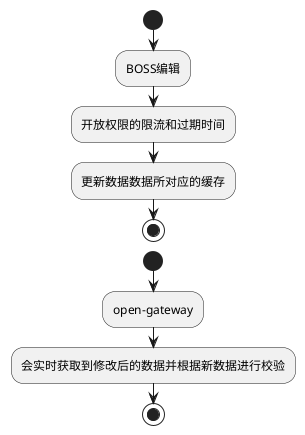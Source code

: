 @startuml
start
:BOSS编辑;
:开放权限的限流和过期时间;
:更新数据数据所对应的缓存;
stop
start
:open-gateway;
:会实时获取到修改后的数据并根据新数据进行校验;
stop
@enduml